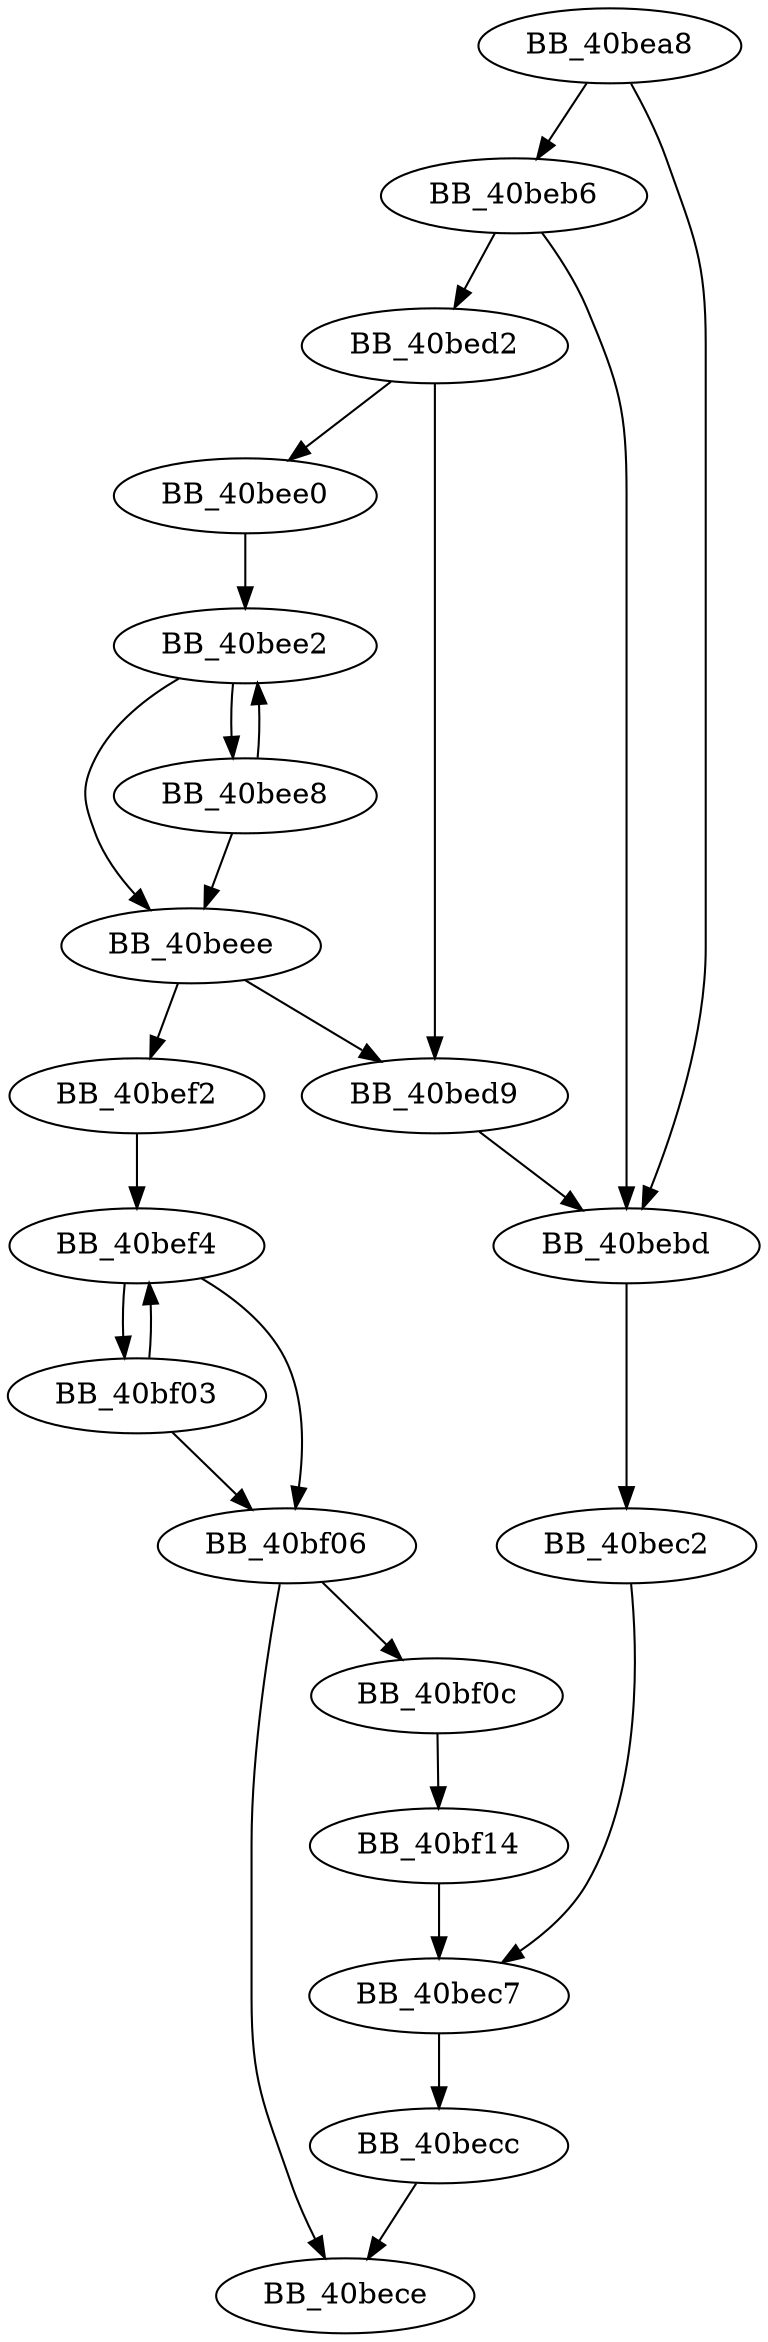 DiGraph _wcscat_s{
BB_40bea8->BB_40beb6
BB_40bea8->BB_40bebd
BB_40beb6->BB_40bebd
BB_40beb6->BB_40bed2
BB_40bebd->BB_40bec2
BB_40bec2->BB_40bec7
BB_40bec7->BB_40becc
BB_40becc->BB_40bece
BB_40bed2->BB_40bed9
BB_40bed2->BB_40bee0
BB_40bed9->BB_40bebd
BB_40bee0->BB_40bee2
BB_40bee2->BB_40bee8
BB_40bee2->BB_40beee
BB_40bee8->BB_40bee2
BB_40bee8->BB_40beee
BB_40beee->BB_40bed9
BB_40beee->BB_40bef2
BB_40bef2->BB_40bef4
BB_40bef4->BB_40bf03
BB_40bef4->BB_40bf06
BB_40bf03->BB_40bef4
BB_40bf03->BB_40bf06
BB_40bf06->BB_40bece
BB_40bf06->BB_40bf0c
BB_40bf0c->BB_40bf14
BB_40bf14->BB_40bec7
}
